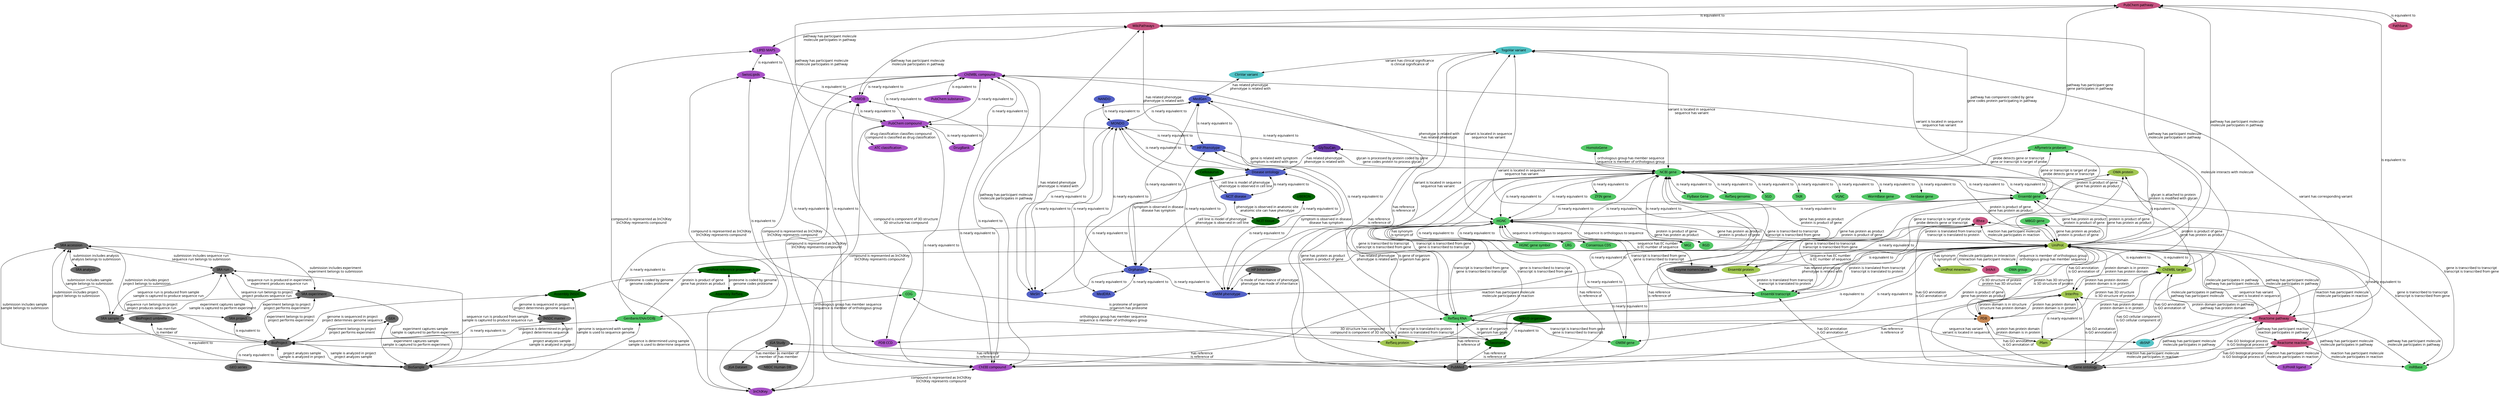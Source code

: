 digraph togoid {
  node [
    style = "filled",
    color = "white",
    fontname = "Migu 1M"
  ];
  edge [
    fontname = "Migu 1M",
    dir = "both"
  ];

  "Affymetrix probeset" [fillcolor = "#53C666"] ;
  "NCBI gene" [fillcolor = "#53C666"] ;
  "Assembly INSDC" [fillcolor = "#006400"] ;
  "BioProject" [fillcolor = "#696969"] ;
  "BioSample" [fillcolor = "#696969"] ;
  "INSDC master" [fillcolor = "#696969"] ;
  "GEO series" [fillcolor = "#696969"] ;
  "PubMed" [fillcolor = "#696969"] ;
  "BioProject umbrella" [fillcolor = "#696969"] ;
  "Cellosaurus" [fillcolor = "#006400"] ;
  "NCIT disease" [fillcolor = "#5361c6"] ;
  "Orphanet" [fillcolor = "#5361c6"] ;
  "ChEBI compound" [fillcolor = "#A853C6"] ;
  "InChIKey" [fillcolor = "#A853C6"] ;
  "ChEMBL compound" [fillcolor = "#A853C6"] ;
  "ChEMBL target" [fillcolor = "#A2C653"] ;
  "DrugBank" [fillcolor = "#A853C6"] ;
  "HMDB" [fillcolor = "#A853C6"] ;
  "MeSH" [fillcolor = "#5361c6"] ;
  "PDB CCD" [fillcolor = "#A853C6"] ;
  "PubChem compound" [fillcolor = "#A853C6"] ;
  "PubChem substance" [fillcolor = "#A853C6"] ;
  "Ensembl gene" [fillcolor = "#53C666"] ;
  "Gene ontology" [fillcolor = "#696969"] ;
  "InterPro" [fillcolor = "#A2C653"] ;
  "PDB" [fillcolor = "#C68753"] ;
  "Pfam" [fillcolor = "#A2C653"] ;
  "Reactome pathway" [fillcolor = "#C65381"] ;
  "UniProt" [fillcolor = "#A2C653"] ;
  "ClinVar variant" [fillcolor = "#53C3C6"] ;
  "MedGen" [fillcolor = "#5361c6"] ;
  "COG" [fillcolor = "#53C666"] ;
  "GenBank/ENA/DDBJ" [fillcolor = "#53C666"] ;
  "RefSeq protein" [fillcolor = "#A2C653"] ;
  "Disease ontology" [fillcolor = "#5361c6"] ;
  "OMIM phenotype" [fillcolor = "#5361c6"] ;
  "Ensembl protein" [fillcolor = "#A2C653"] ;
  "Ensembl transcript" [fillcolor = "#53C666"] ;
  "HGNC" [fillcolor = "#53C666"] ;
  "RefSeq RNA" [fillcolor = "#53C666"] ;
  "GEA" [fillcolor = "#696969"] ;
  "GlyTouCan" [fillcolor = "#673AA6"] ;
  "Consensus CDS" [fillcolor = "#53C666"] ;
  "Enzyme nomenclature" [fillcolor = "#696969"] ;
  "HGNC gene symbol" [fillcolor = "#53C666"] ;
  "LRG" [fillcolor = "#53C666"] ;
  "MGI" [fillcolor = "#53C666"] ;
  "miRBase" [fillcolor = "#53C666"] ;
  "OMIM gene" [fillcolor = "#53C666"] ;
  "RGD" [fillcolor = "#53C666"] ;
  "HomoloGene" [fillcolor = "#53C666"] ;
  "HP Inheritance" [fillcolor = "#696969"] ;
  "HP Phenotype" [fillcolor = "#5361c6"] ;
  "JGA Study" [fillcolor = "#696969"] ;
  "JGA Dataset" [fillcolor = "#696969"] ;
  "NBDC Human DB" [fillcolor = "#696969"] ;
  "LIPID MAPS" [fillcolor = "#A853C6"] ;
  "SwissLipids" [fillcolor = "#A853C6"] ;
  "MBGD gene" [fillcolor = "#53C666"] ;
  "MBGD organism" [fillcolor = "#006400"] ;
  "Taxonomy" [fillcolor = "#006400"] ;
  "MONDO" [fillcolor = "#5361c6"] ;
  "MedDRA" [fillcolor = "#5361c6"] ;
  "NANDO" [fillcolor = "#5361c6"] ;
  "FlyBase Gene" [fillcolor = "#53C666"] ;
  "RefSeq genomic" [fillcolor = "#53C666"] ;
  "SGD" [fillcolor = "#53C666"] ;
  "TAIR" [fillcolor = "#53C666"] ;
  "VGNC" [fillcolor = "#53C666"] ;
  "WormBase gene" [fillcolor = "#53C666"] ;
  "Xenbase gene" [fillcolor = "#53C666"] ;
  "ZFIN gene" [fillcolor = "#53C666"] ;
  "NCIT tissue" [fillcolor = "#006400"] ;
  "OMA protein" [fillcolor = "#A2C653"] ;
  "ATC classification" [fillcolor = "#A853C6"] ;
  "PubChem pathway" [fillcolor = "#C65381"] ;
  "Pathbank" [fillcolor = "#C65381"] ;
  "WikiPathways" [fillcolor = "#C65381"] ;
  "IUPHAR ligand" [fillcolor = "#A853C6"] ;
  "Reactome reaction" [fillcolor = "#C65381"] ;
  "dbSNP" [fillcolor = "#53C3C6"] ;
  "Rhea" [fillcolor = "#C65381"] ;
  "SRA accession" [fillcolor = "#696969"] ;
  "SRA analysis" [fillcolor = "#696969"] ;
  "SRA experiment" [fillcolor = "#696969"] ;
  "SRA project" [fillcolor = "#696969"] ;
  "SRA run" [fillcolor = "#696969"] ;
  "SRA sample" [fillcolor = "#696969"] ;
  "TogoVar variant" [fillcolor = "#53C3C6"] ;
  "UBERON" [fillcolor = "#006400"] ;
  "IntAct" [fillcolor = "#C65381"] ;
  "OMA group" [fillcolor = "#53C666"] ;
  "UniProt mnemonic" [fillcolor = "#A2C653"] ;
  "UniProt reference proteome" [fillcolor = "#006400"] ;
  "Assembly RefSeq" [fillcolor = "#006400"] ;

  "Affymetrix probeset" -> "NCBI gene" [ label = "probe detects gene or transcript
gene or transcript is target of probe" ] ;
  "Assembly INSDC" -> "BioProject" [ label = "genome is sequenced in project
project determines genome sequence" ] ;
  "Assembly INSDC" -> "BioSample" [ label = "genome is sequenced with sample
sample is used to sequence genome" ] ;
  "Assembly INSDC" -> "INSDC master" [ label = "genome is sequenced in project
project determines genome sequence" ] ;
  "BioProject" -> "BioSample" [ label = "project analyzes sample
sample is analyzed in project" ] ;
  "BioProject" -> "GEO series" [ label = "is nearly equivalent to" ] ;
  "BioProject" -> "PubMed" [ label = "has reference
is reference of" ] ;
  "BioProject umbrella" -> "BioProject" [ label = "has member
is member of" ] ;
  "BioSample" -> "BioProject" [ label = "sample is analyzed in project
project analyzes sample" ] ;
  "Cellosaurus" -> "NCIT disease" [ label = "cell line is model of phenotype
phenotype is observed in cell line" ] ;
  "Cellosaurus" -> "Orphanet" [ label = "cell line is model of phenotype
phenotype is observed in cell line" ] ;
  "ChEBI compound" -> "InChIKey" [ label = "compound is represented as InChIKey
InChIKey represents compound" ] ;
  "ChEMBL compound" -> "ChEBI compound" [ label = "is equivalent to" ] ;
  "ChEMBL compound" -> "ChEMBL target" [ label = "molecule interacts with molecule" ] ;
  "ChEMBL compound" -> "DrugBank" [ label = "is nearly equivalent to" ] ;
  "ChEMBL compound" -> "HMDB" [ label = "is nearly equivalent to" ] ;
  "ChEMBL compound" -> "InChIKey" [ label = "compound is represented as InChIKey
InChIKey represents compound" ] ;
  "ChEMBL compound" -> "MeSH" [ label = "has related phenotype
phenotype is related with" ] ;
  "ChEMBL compound" -> "PDB CCD" [ label = "is nearly equivalent to" ] ;
  "ChEMBL compound" -> "PubChem compound" [ label = "is nearly equivalent to" ] ;
  "ChEMBL compound" -> "PubChem substance" [ label = "is equivalent to" ] ;
  "ChEMBL compound" -> "PubMed" [ label = "has reference
is reference of" ] ;
  "ChEMBL target" -> "Ensembl gene" [ label = "protein is product of gene
gene has protein as product" ] ;
  "ChEMBL target" -> "Gene ontology" [ label = "has GO cellular component
is GO cellular component of" ] ;
  "ChEMBL target" -> "InterPro" [ label = "protein has protein domain
protein domain is in protein" ] ;
  "ChEMBL target" -> "PDB" [ label = "protein has 3D structure
is 3D structure of protein" ] ;
  "ChEMBL target" -> "Pfam" [ label = "protein has protein domain
protein domain is in protein" ] ;
  "ChEMBL target" -> "Reactome pathway" [ label = "molecule participates in pathway
pathway has participant molecule" ] ;
  "ChEMBL target" -> "UniProt" [ label = "is equivalent to" ] ;
  "ClinVar variant" -> "MedGen" [ label = "has related phenotype
phenotype is related with" ] ;
  "COG" -> "GenBank/ENA/DDBJ" [ label = "orthologous group has member sequence
sequence is member of orthologous group" ] ;
  "COG" -> "RefSeq protein" [ label = "orthologous group has member sequence
sequence is member of orthologous group" ] ;
  "Disease ontology" -> "MeSH" [ label = "is nearly equivalent to" ] ;
  "Disease ontology" -> "NCIT disease" [ label = "is nearly equivalent to" ] ;
  "Disease ontology" -> "OMIM phenotype" [ label = "is nearly equivalent to" ] ;
  "Ensembl gene" -> "Affymetrix probeset" [ label = "gene or transcript is target of probe
probe detects gene or transcript" ] ;
  "Ensembl gene" -> "Ensembl protein" [ label = "gene has protein as product
protein is product of gene" ] ;
  "Ensembl gene" -> "Ensembl transcript" [ label = "gene is transcribed to transcript
transcript is transcribed from gene" ] ;
  "Ensembl gene" -> "HGNC" [ label = "is nearly equivalent to" ] ;
  "Ensembl gene" -> "NCBI gene" [ label = "is nearly equivalent to" ] ;
  "Ensembl gene" -> "UniProt" [ label = "gene has protein as product
protein is product of gene" ] ;
  "Ensembl protein" -> "Ensembl transcript" [ label = "protein is translated from transcript
transcript is translated to protein" ] ;
  "Ensembl transcript" -> "Affymetrix probeset" [ label = "gene or transcript is target of probe
probe detects gene or transcript" ] ;
  "Ensembl transcript" -> "Gene ontology" [ label = "has GO annotation
is GO annotation of" ] ;
  "Ensembl transcript" -> "HGNC" [ label = "transcript is transcribed from gene
gene is transcribed to transcript" ] ;
  "Ensembl transcript" -> "RefSeq RNA" [ label = "is nearly equivalent to" ] ;
  "GEA" -> "BioProject" [ label = "experiment belongs to project
project performs experiment" ] ;
  "GEA" -> "BioSample" [ label = "experiment captures sample
sample is captured to perform experiment" ] ;
  "GlyTouCan" -> "Disease ontology" [ label = "has related phenotype
phenotype is related with" ] ;
  "GlyTouCan" -> "NCBI gene" [ label = "glycan is processed by protein coded by gene
gene codes protein to process glycan" ] ;
  "GlyTouCan" -> "UniProt" [ label = "glycan is attached to protein
protein is modified with glycan" ] ;
  "HGNC" -> "Consensus CDS" [ label = "is nearly equivalent to" ] ;
  "HGNC" -> "Enzyme nomenclature" [ label = "sequence has EC number
is EC number of sequence" ] ;
  "HGNC" -> "Ensembl gene" [ label = "is nearly equivalent to" ] ;
  "HGNC" -> "HGNC gene symbol" [ label = "has synonym
is synonym of" ] ;
  "HGNC" -> "GenBank/ENA/DDBJ" [ label = "is nearly equivalent to" ] ;
  "HGNC" -> "LRG" [ label = "is nearly equivalent to" ] ;
  "HGNC" -> "MGI" [ label = "sequence is orthologous to sequence" ] ;
  "HGNC" -> "miRBase" [ label = "gene is transcribed to transcript
transcript is transcribed from gene" ] ;
  "HGNC" -> "NCBI gene" [ label = "is nearly equivalent to" ] ;
  "HGNC" -> "OMIM gene" [ label = "is nearly equivalent to" ] ;
  "HGNC" -> "PubMed" [ label = "has reference
is reference of" ] ;
  "HGNC" -> "RefSeq RNA" [ label = "gene is transcribed to transcript
transcript is transcribed from gene" ] ;
  "HGNC" -> "RGD" [ label = "sequence is orthologous to sequence" ] ;
  "HGNC" -> "UniProt" [ label = "gene has protein as product
protein is product of gene" ] ;
  "HMDB" -> "ChEBI compound" [ label = "is nearly equivalent to" ] ;
  "HMDB" -> "InChIKey" [ label = "compound is represented as InChIKey
InChIKey represents compound" ] ;
  "HMDB" -> "PDB CCD" [ label = "compound is component of 3D structure
3D structure has compound" ] ;
  "HMDB" -> "PubChem compound" [ label = "is nearly equivalent to" ] ;
  "HomoloGene" -> "NCBI gene" [ label = "orthologous group has member sequence
sequence is member of orthologous group" ] ;
  "HP Inheritance" -> "OMIM phenotype" [ label = "is mode of inheritance of phenotype
phenotype has mode of inheritance" ] ;
  "HP Phenotype" -> "NCBI gene" [ label = "gene is related with symptom
symptom is related with gene" ] ;
  "HP Phenotype" -> "OMIM phenotype" [ label = "symptom is observed in disease
disease has symptom" ] ;
  "HP Phenotype" -> "Orphanet" [ label = "symptom is observed in disease
disease has symptom" ] ;
  "GenBank/ENA/DDBJ" -> "BioProject" [ label = "sequence is determined in project
project determines sequence" ] ;
  "GenBank/ENA/DDBJ" -> "BioSample" [ label = "sequence is determined using sample
sample is used to determine sequence" ] ;
  "INSDC master" -> "BioProject" [ label = "is nearly equivalent to" ] ;
  "INSDC master" -> "BioSample" [ label = "project analyzes sample
sample is analyzed in project" ] ;
  "InterPro" -> "Gene ontology" [ label = "has GO annotation
is GO annotation of" ] ;
  "InterPro" -> "PDB" [ label = "protein domain is in structure
structure has protein domain" ] ;
  "InterPro" -> "Pfam" [ label = "is nearly equivalent to" ] ;
  "InterPro" -> "PubMed" [ label = "has reference
is reference of" ] ;
  "InterPro" -> "Reactome pathway" [ label = "protein domain participates in pathway
pathway has protein domain" ] ;
  "InterPro" -> "UniProt" [ label = "protein domain is in protein
protein has protein domain" ] ;
  "JGA Study" -> "JGA Dataset" [ label = "has member
is member of" ] ;
  "JGA Study" -> "NBDC Human DB" [ label = "is member of
has member" ] ;
  "JGA Study" -> "PubMed" [ label = "has reference
is reference of" ] ;
  "LIPID MAPS" -> "ChEBI compound" [ label = "is equivalent to" ] ;
  "LIPID MAPS" -> "InChIKey" [ label = "compound is represented as InChIKey
InChIKey represents compound" ] ;
  "LIPID MAPS" -> "SwissLipids" [ label = "is equivalent to" ] ;
  "MBGD gene" -> "UniProt" [ label = "gene has protein as product
protein is product of gene" ] ;
  "MBGD organism" -> "Taxonomy" [ label = "is equivalent to" ] ;
  "MedGen" -> "HP Phenotype" [ label = "is nearly equivalent to" ] ;
  "MedGen" -> "MeSH" [ label = "is nearly equivalent to" ] ;
  "MedGen" -> "MONDO" [ label = "is nearly equivalent to" ] ;
  "MedGen" -> "NCBI gene" [ label = "phenotype is related with
has related phenotype" ] ;
  "MedGen" -> "OMIM phenotype" [ label = "is nearly equivalent to" ] ;
  "MedGen" -> "Orphanet" [ label = "is nearly equivalent to" ] ;
  "MONDO" -> "Disease ontology" [ label = "is nearly equivalent to" ] ;
  "MONDO" -> "HP Phenotype" [ label = "is nearly equivalent to" ] ;
  "MONDO" -> "MedDRA" [ label = "is nearly equivalent to" ] ;
  "MONDO" -> "MeSH" [ label = "is nearly equivalent to" ] ;
  "MONDO" -> "OMIM phenotype" [ label = "is nearly equivalent to" ] ;
  "MONDO" -> "Orphanet" [ label = "is nearly equivalent to" ] ;
  "NANDO" -> "MONDO" [ label = "is nearly equivalent to" ] ;
  "NCBI gene" -> "Ensembl gene" [ label = "is nearly equivalent to" ] ;
  "NCBI gene" -> "Ensembl protein" [ label = "gene has protein as product
protein is product of gene" ] ;
  "NCBI gene" -> "Ensembl transcript" [ label = "gene is transcribed to transcript
transcript is transcribed from gene" ] ;
  "NCBI gene" -> "FlyBase Gene" [ label = "is nearly equivalent to" ] ;
  "NCBI gene" -> "Gene ontology" [ label = "has GO annotation
is GO annotation of" ] ;
  "NCBI gene" -> "HGNC" [ label = "is nearly equivalent to" ] ;
  "NCBI gene" -> "MGI" [ label = "is nearly equivalent to" ] ;
  "NCBI gene" -> "miRBase" [ label = "gene is transcribed to transcript
transcript is transcribed from gene" ] ;
  "NCBI gene" -> "OMIM gene" [ label = "is nearly equivalent to" ] ;
  "NCBI gene" -> "RefSeq genomic" [ label = "is nearly equivalent to" ] ;
  "NCBI gene" -> "RefSeq protein" [ label = "gene has protein as product
protein is product of gene" ] ;
  "NCBI gene" -> "RefSeq RNA" [ label = "gene is transcribed to transcript
transcript is transcribed from gene" ] ;
  "NCBI gene" -> "RGD" [ label = "is nearly equivalent to" ] ;
  "NCBI gene" -> "SGD" [ label = "is nearly equivalent to" ] ;
  "NCBI gene" -> "TAIR" [ label = "is nearly equivalent to" ] ;
  "NCBI gene" -> "Taxonomy" [ label = "is gene of organism
organism has gene" ] ;
  "NCBI gene" -> "VGNC" [ label = "is nearly equivalent to" ] ;
  "NCBI gene" -> "WormBase gene" [ label = "is nearly equivalent to" ] ;
  "NCBI gene" -> "Xenbase gene" [ label = "is nearly equivalent to" ] ;
  "NCBI gene" -> "ZFIN gene" [ label = "is nearly equivalent to" ] ;
  "NCIT disease" -> "NCIT tissue" [ label = "phenotype is observed in anatomic site
anatomic site can have phenotype" ] ;
  "OMA protein" -> "Ensembl gene" [ label = "protein is product of gene
gene has protein as product" ] ;
  "OMA protein" -> "Ensembl transcript" [ label = "protein is translated from transcript
transcript is translated to protein" ] ;
  "OMA protein" -> "UniProt" [ label = "is equivalent to" ] ;
  "Orphanet" -> "MedDRA" [ label = "is nearly equivalent to" ] ;
  "Orphanet" -> "MeSH" [ label = "is nearly equivalent to" ] ;
  "Orphanet" -> "OMIM phenotype" [ label = "is nearly equivalent to" ] ;
  "PDB" -> "Gene ontology" [ label = "has GO annotation
is GO annotation of" ] ;
  "PDB" -> "InterPro" [ label = "protein has protein domain
protein domain is in protein" ] ;
  "PDB" -> "PDB CCD" [ label = "3D structure has compound
compound is component of 3D structure" ] ;
  "PDB" -> "Pfam" [ label = "protein has protein domain
protein domain is in protein" ] ;
  "PDB" -> "UniProt" [ label = "is 3D structure of protein
protein has 3D structure" ] ;
  "PubChem compound" -> "ATC classification" [ label = "drug classification classifies compound
compound is classified as drug classification" ] ;
  "PubChem compound" -> "ChEBI compound" [ label = "is nearly equivalent to" ] ;
  "PubChem compound" -> "ChEMBL compound" [ label = "is nearly equivalent to" ] ;
  "PubChem compound" -> "DrugBank" [ label = "is nearly equivalent to" ] ;
  "PubChem compound" -> "GlyTouCan" [ label = "is nearly equivalent to" ] ;
  "PubChem compound" -> "InChIKey" [ label = "compound is represented as InChIKey
InChIKey represents compound" ] ;
  "PubChem pathway" -> "NCBI gene" [ label = "pathway has participant gene
gene participates in pathway" ] ;
  "PubChem pathway" -> "Pathbank" [ label = "is equivalent to" ] ;
  "PubChem pathway" -> "PubChem compound" [ label = "pathway has participant molecule
molecule participates in pathway" ] ;
  "PubChem pathway" -> "Reactome pathway" [ label = "is equivalent to" ] ;
  "PubChem pathway" -> "UniProt" [ label = "pathway has participant molecule
molecule participates in pathway" ] ;
  "PubChem pathway" -> "WikiPathways" [ label = "is equivalent to" ] ;
  "Reactome pathway" -> "ChEBI compound" [ label = "pathway has participant molecule
molecule participates in pathway" ] ;
  "Reactome pathway" -> "Gene ontology" [ label = "has GO biological process
is GO biological process of" ] ;
  "Reactome pathway" -> "IUPHAR ligand" [ label = "pathway has participant molecule
molecule participates in pathway" ] ;
  "Reactome pathway" -> "miRBase" [ label = "pathway has participant molecule
molecule participates in pathway" ] ;
  "Reactome pathway" -> "Reactome reaction" [ label = "pathway has participant reaction
reaction participates in pathway" ] ;
  "Reactome pathway" -> "UniProt" [ label = "pathway has participant molecule
molecule participates in pathway" ] ;
  "Reactome reaction" -> "ChEBI compound" [ label = "reaction has participant molecule
molecule participates in reaction" ] ;
  "Reactome reaction" -> "Gene ontology" [ label = "has GO biological process
is GO biological process of" ] ;
  "Reactome reaction" -> "IUPHAR ligand" [ label = "reaction has participant molecule
molecule participates in reaction" ] ;
  "Reactome reaction" -> "miRBase" [ label = "reaction has participant molecule
molecule participates in reaction" ] ;
  "Reactome reaction" -> "UniProt" [ label = "reaction has participant molecule
molecule participates in reaction" ] ;
  "RefSeq protein" -> "UniProt" [ label = "is nearly equivalent to" ] ;
  "RefSeq RNA" -> "dbSNP" [ label = "sequence has variant
variant is located in sequence" ] ;
  "RefSeq RNA" -> "HGNC" [ label = "transcript is transcribed from gene
gene is transcribed to transcript" ] ;
  "RefSeq RNA" -> "NCBI gene" [ label = "transcript is transcribed from gene
gene is transcribed to transcript" ] ;
  "RefSeq RNA" -> "OMIM gene" [ label = "transcript is transcribed from gene
gene is transcribed to transcript" ] ;
  "RefSeq RNA" -> "PubMed" [ label = "has reference
is reference of" ] ;
  "RefSeq RNA" -> "RefSeq protein" [ label = "transcript is translated to protein
protein is translated from transcript" ] ;
  "RefSeq RNA" -> "Taxonomy" [ label = "is gene of organism
organism has gene" ] ;
  "Rhea" -> "ChEBI compound" [ label = "reaction has participant molecule
molecule participates in reaction" ] ;
  "Rhea" -> "Enzyme nomenclature" [ label = "is nearly equivalent to" ] ;
  "Rhea" -> "Gene ontology" [ label = "has GO annotation
is GO annotation of" ] ;
  "Rhea" -> "PubMed" [ label = "has reference
is reference of" ] ;
  "Rhea" -> "Reactome reaction" [ label = "is nearly equivalent to" ] ;
  "Rhea" -> "UniProt" [ label = "reaction has participant molecule
molecule participates in reaction" ] ;
  "SRA accession" -> "BioProject" [ label = "submission includes project
project belongs to submission" ] ;
  "SRA accession" -> "BioSample" [ label = "submission includes sample
sample belongs to submission" ] ;
  "SRA accession" -> "SRA analysis" [ label = "submission includes analysis
analysis belongs to submission" ] ;
  "SRA accession" -> "SRA experiment" [ label = "submission includes experiment
experiment belongs to submission" ] ;
  "SRA accession" -> "SRA project" [ label = "submission includes project
project belongs to submission" ] ;
  "SRA accession" -> "SRA run" [ label = "submission includes sequence run
sequence run belongs to submission" ] ;
  "SRA accession" -> "SRA sample" [ label = "submission includes sample
sample belongs to submission" ] ;
  "SRA experiment" -> "BioProject" [ label = "experiment belongs to project
project performs experiment" ] ;
  "SRA experiment" -> "BioSample" [ label = "experiment captures sample
sample is captured to perform experiment" ] ;
  "SRA experiment" -> "SRA project" [ label = "experiment belongs to project
project performs experiment" ] ;
  "SRA experiment" -> "SRA sample" [ label = "experiment captures sample
sample is captured to perform experiment" ] ;
  "SRA project" -> "BioProject" [ label = "is equivalent to" ] ;
  "SRA run" -> "BioProject" [ label = "sequence run belongs to project
project produces sequence run" ] ;
  "SRA run" -> "BioSample" [ label = "sequence run is produced from sample
sample is captured to produce sequence run" ] ;
  "SRA run" -> "SRA experiment" [ label = "sequence run is produced in experiment
experiment produces sequence run" ] ;
  "SRA run" -> "SRA project" [ label = "sequence run belongs to project
project produces sequence run" ] ;
  "SRA run" -> "SRA sample" [ label = "sequence run is produced from sample
sample is captured to produce sequence run" ] ;
  "SRA sample" -> "BioSample" [ label = "is equivalent to" ] ;
  "SwissLipids" -> "ChEBI compound" [ label = "is equivalent to" ] ;
  "SwissLipids" -> "HMDB" [ label = "is equivalent to" ] ;
  "SwissLipids" -> "InChIKey" [ label = "compound is represented as InChIKey
InChIKey represents compound" ] ;
  "Taxonomy" -> "PubMed" [ label = "has reference
is reference of" ] ;
  "TogoVar variant" -> "ClinVar variant" [ label = "variant has clinical significance
is clinical significance of" ] ;
  "TogoVar variant" -> "dbSNP" [ label = "variant has corresponding variant" ] ;
  "TogoVar variant" -> "Ensembl gene" [ label = "variant is located in sequence
sequence has variant" ] ;
  "TogoVar variant" -> "Ensembl transcript" [ label = "variant is located in sequence
sequence has variant" ] ;
  "TogoVar variant" -> "HGNC" [ label = "variant is located in sequence
sequence has variant" ] ;
  "TogoVar variant" -> "NCBI gene" [ label = "variant is located in sequence
sequence has variant" ] ;
  "TogoVar variant" -> "PubMed" [ label = "has reference
is reference of" ] ;
  "TogoVar variant" -> "RefSeq RNA" [ label = "variant is located in sequence
sequence has variant" ] ;
  "UBERON" -> "NCIT tissue" [ label = "is nearly equivalent to" ] ;
  "UniProt" -> "ChEMBL target" [ label = "is equivalent to" ] ;
  "UniProt" -> "dbSNP" [ label = "sequence has variant
variant is located in sequence" ] ;
  "UniProt" -> "Enzyme nomenclature" [ label = "sequence has EC number
is EC number of sequence" ] ;
  "UniProt" -> "Ensembl gene" [ label = "protein is product of gene
gene has protein as product" ] ;
  "UniProt" -> "Ensembl protein" [ label = "is equivalent to" ] ;
  "UniProt" -> "Ensembl transcript" [ label = "protein is translated from transcript
transcript is translated to protein" ] ;
  "UniProt" -> "Gene ontology" [ label = "has GO annotation
is GO annotation of" ] ;
  "UniProt" -> "HGNC" [ label = "protein is product of gene
gene has protein as product" ] ;
  "UniProt" -> "GenBank/ENA/DDBJ" [ label = "protein is product of gene
gene has protein as product" ] ;
  "UniProt" -> "IntAct" [ label = "molecule participates in interaction
interaction has participant molecule" ] ;
  "UniProt" -> "NCBI gene" [ label = "protein is product of gene
gene has protein as product" ] ;
  "UniProt" -> "OMA group" [ label = "sequence is member of orthologous group
orthologous group has member sequence" ] ;
  "UniProt" -> "OMIM gene" [ label = "protein is product of gene
gene has protein as product" ] ;
  "UniProt" -> "OMIM phenotype" [ label = "has related phenotype
phenotype is related with" ] ;
  "UniProt" -> "Orphanet" [ label = "has related phenotype
phenotype is related with" ] ;
  "UniProt" -> "PDB" [ label = "protein has 3D structure
is 3D structure of protein" ] ;
  "UniProt" -> "Reactome pathway" [ label = "molecule participates in pathway
pathway has participant molecule" ] ;
  "UniProt" -> "RefSeq protein" [ label = "is equivalent to" ] ;
  "UniProt" -> "UniProt mnemonic" [ label = "has synonym
is synonym of" ] ;
  "UniProt reference proteome" -> "Assembly INSDC" [ label = "proteome is coded by genome
genome codes proteome" ] ;
  "UniProt reference proteome" -> "Assembly RefSeq" [ label = "proteome is coded by genome
genome codes proteome" ] ;
  "UniProt reference proteome" -> "Taxonomy" [ label = "is proteome of organism
organism has proteome" ] ;
  "WikiPathways" -> "ChEBI compound" [ label = "pathway has participant molecule
molecule participates in pathway" ] ;
  "WikiPathways" -> "Disease ontology" [ label = "has related phenotype
phenotype is related with" ] ;
  "WikiPathways" -> "HMDB" [ label = "pathway has participant molecule
molecule participates in pathway" ] ;
  "WikiPathways" -> "LIPID MAPS" [ label = "pathway has participant molecule
molecule participates in pathway" ] ;
  "WikiPathways" -> "NCBI gene" [ label = "pathway has component coded by gene
gene codes protein participating in pathway" ] ;
  "WikiPathways" -> "UniProt" [ label = "pathway has participant molecule
molecule participates in pathway" ] ;
}
